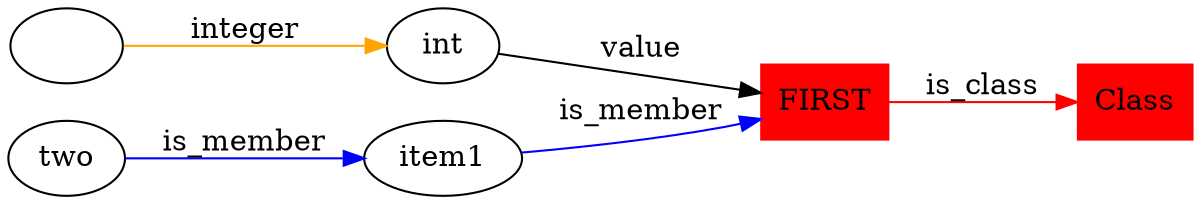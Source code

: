 digraph FIRST {
	graph [bb="0,0,568.29,90",
		rankdir=LR
	];
	node [label="\N"];
	FIRST	[color=red,
		fillcolor=red,
		height=0.5,
		pos="391.79,45",
		shape=rectangle,
		style=filled,
		width=0.84722];
	Class	[color=red,
		fillcolor=red,
		height=0.5,
		pos="540.79,45",
		shape=rectangle,
		style=filled,
		width=0.76389];
	FIRST -> Class	[color=red,
		label=is_class,
		lp="467.79,52.5",
		pos="e,513.05,45 422.54,45 445.73,45 478.07,45 502.91,45"];
	int	[height=0.5,
		pos="208.59,72",
		width=0.75];
	int -> FIRST	[color=black,
		label=value,
		lp="303.79,70.5",
		pos="e,361.13,49.419 235.17,68.189 265.36,63.691 315.9,56.159 351.17,50.904"];
	item1	[height=0.5,
		pos="208.59,18",
		width=1.0471];
	item1 -> FIRST	[color=blue,
		label=is_member,
		lp="303.79,40.5",
		pos="e,361.28,36.885 246.1,20.75 273.09,23.108 310.66,27.076 343.29,33 345.94,33.482 348.67,34.029 351.41,34.617"];
	two	[height=0.5,
		pos="27.948,18",
		width=0.77632];
	two -> item1	[color=blue,
		label=is_member,
		lp="113.4,25.5",
		pos="e,170.89,18 56.08,18 83.736,18 127.18,18 160.47,18"];
	""	[height=0.5,
		pos="27.948,72",
		width=0.75];
	"" -> int	[color=orange,
		label=integer,
		lp="113.4,79.5",
		pos="e,181.41,72 55.307,72 86.004,72 136.89,72 171.3,72"];
}
